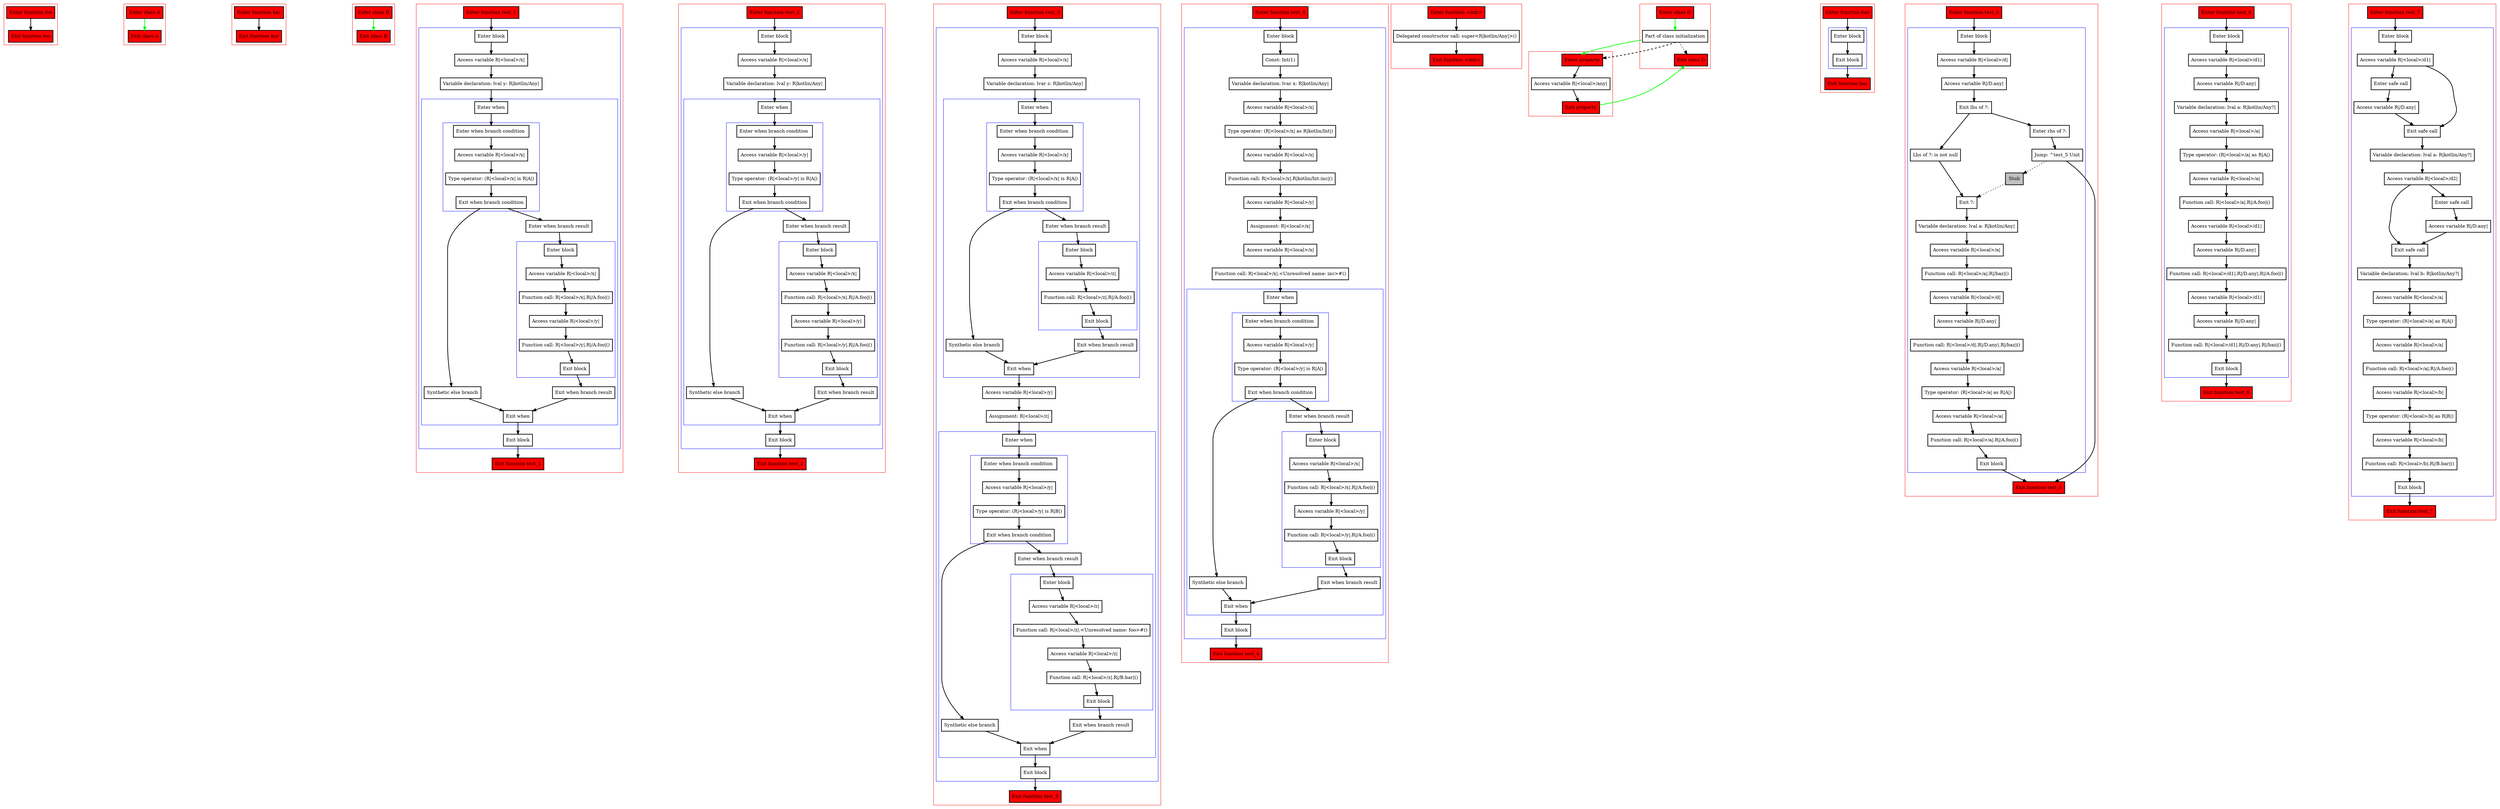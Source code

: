 digraph boundSmartcasts_kt {
    graph [nodesep=3]
    node [shape=box penwidth=2]
    edge [penwidth=2]

    subgraph cluster_0 {
        color=red
        0 [label="Enter function foo" style="filled" fillcolor=red];
        1 [label="Exit function foo" style="filled" fillcolor=red];
    }
    0 -> {1};

    subgraph cluster_1 {
        color=red
        2 [label="Enter class A" style="filled" fillcolor=red];
        3 [label="Exit class A" style="filled" fillcolor=red];
    }
    2 -> {3} [color=green];

    subgraph cluster_2 {
        color=red
        4 [label="Enter function bar" style="filled" fillcolor=red];
        5 [label="Exit function bar" style="filled" fillcolor=red];
    }
    4 -> {5};

    subgraph cluster_3 {
        color=red
        6 [label="Enter class B" style="filled" fillcolor=red];
        7 [label="Exit class B" style="filled" fillcolor=red];
    }
    6 -> {7} [color=green];

    subgraph cluster_4 {
        color=red
        8 [label="Enter function test_1" style="filled" fillcolor=red];
        subgraph cluster_5 {
            color=blue
            9 [label="Enter block"];
            10 [label="Access variable R|<local>/x|"];
            11 [label="Variable declaration: lval y: R|kotlin/Any|"];
            subgraph cluster_6 {
                color=blue
                12 [label="Enter when"];
                subgraph cluster_7 {
                    color=blue
                    13 [label="Enter when branch condition "];
                    14 [label="Access variable R|<local>/x|"];
                    15 [label="Type operator: (R|<local>/x| is R|A|)"];
                    16 [label="Exit when branch condition"];
                }
                17 [label="Synthetic else branch"];
                18 [label="Enter when branch result"];
                subgraph cluster_8 {
                    color=blue
                    19 [label="Enter block"];
                    20 [label="Access variable R|<local>/x|"];
                    21 [label="Function call: R|<local>/x|.R|/A.foo|()"];
                    22 [label="Access variable R|<local>/y|"];
                    23 [label="Function call: R|<local>/y|.R|/A.foo|()"];
                    24 [label="Exit block"];
                }
                25 [label="Exit when branch result"];
                26 [label="Exit when"];
            }
            27 [label="Exit block"];
        }
        28 [label="Exit function test_1" style="filled" fillcolor=red];
    }
    8 -> {9};
    9 -> {10};
    10 -> {11};
    11 -> {12};
    12 -> {13};
    13 -> {14};
    14 -> {15};
    15 -> {16};
    16 -> {18 17};
    17 -> {26};
    18 -> {19};
    19 -> {20};
    20 -> {21};
    21 -> {22};
    22 -> {23};
    23 -> {24};
    24 -> {25};
    25 -> {26};
    26 -> {27};
    27 -> {28};

    subgraph cluster_9 {
        color=red
        29 [label="Enter function test_2" style="filled" fillcolor=red];
        subgraph cluster_10 {
            color=blue
            30 [label="Enter block"];
            31 [label="Access variable R|<local>/x|"];
            32 [label="Variable declaration: lval y: R|kotlin/Any|"];
            subgraph cluster_11 {
                color=blue
                33 [label="Enter when"];
                subgraph cluster_12 {
                    color=blue
                    34 [label="Enter when branch condition "];
                    35 [label="Access variable R|<local>/y|"];
                    36 [label="Type operator: (R|<local>/y| is R|A|)"];
                    37 [label="Exit when branch condition"];
                }
                38 [label="Synthetic else branch"];
                39 [label="Enter when branch result"];
                subgraph cluster_13 {
                    color=blue
                    40 [label="Enter block"];
                    41 [label="Access variable R|<local>/x|"];
                    42 [label="Function call: R|<local>/x|.R|/A.foo|()"];
                    43 [label="Access variable R|<local>/y|"];
                    44 [label="Function call: R|<local>/y|.R|/A.foo|()"];
                    45 [label="Exit block"];
                }
                46 [label="Exit when branch result"];
                47 [label="Exit when"];
            }
            48 [label="Exit block"];
        }
        49 [label="Exit function test_2" style="filled" fillcolor=red];
    }
    29 -> {30};
    30 -> {31};
    31 -> {32};
    32 -> {33};
    33 -> {34};
    34 -> {35};
    35 -> {36};
    36 -> {37};
    37 -> {39 38};
    38 -> {47};
    39 -> {40};
    40 -> {41};
    41 -> {42};
    42 -> {43};
    43 -> {44};
    44 -> {45};
    45 -> {46};
    46 -> {47};
    47 -> {48};
    48 -> {49};

    subgraph cluster_14 {
        color=red
        50 [label="Enter function test_3" style="filled" fillcolor=red];
        subgraph cluster_15 {
            color=blue
            51 [label="Enter block"];
            52 [label="Access variable R|<local>/x|"];
            53 [label="Variable declaration: lvar z: R|kotlin/Any|"];
            subgraph cluster_16 {
                color=blue
                54 [label="Enter when"];
                subgraph cluster_17 {
                    color=blue
                    55 [label="Enter when branch condition "];
                    56 [label="Access variable R|<local>/x|"];
                    57 [label="Type operator: (R|<local>/x| is R|A|)"];
                    58 [label="Exit when branch condition"];
                }
                59 [label="Synthetic else branch"];
                60 [label="Enter when branch result"];
                subgraph cluster_18 {
                    color=blue
                    61 [label="Enter block"];
                    62 [label="Access variable R|<local>/z|"];
                    63 [label="Function call: R|<local>/z|.R|/A.foo|()"];
                    64 [label="Exit block"];
                }
                65 [label="Exit when branch result"];
                66 [label="Exit when"];
            }
            67 [label="Access variable R|<local>/y|"];
            68 [label="Assignment: R|<local>/z|"];
            subgraph cluster_19 {
                color=blue
                69 [label="Enter when"];
                subgraph cluster_20 {
                    color=blue
                    70 [label="Enter when branch condition "];
                    71 [label="Access variable R|<local>/y|"];
                    72 [label="Type operator: (R|<local>/y| is R|B|)"];
                    73 [label="Exit when branch condition"];
                }
                74 [label="Synthetic else branch"];
                75 [label="Enter when branch result"];
                subgraph cluster_21 {
                    color=blue
                    76 [label="Enter block"];
                    77 [label="Access variable R|<local>/z|"];
                    78 [label="Function call: R|<local>/z|.<Unresolved name: foo>#()"];
                    79 [label="Access variable R|<local>/z|"];
                    80 [label="Function call: R|<local>/z|.R|/B.bar|()"];
                    81 [label="Exit block"];
                }
                82 [label="Exit when branch result"];
                83 [label="Exit when"];
            }
            84 [label="Exit block"];
        }
        85 [label="Exit function test_3" style="filled" fillcolor=red];
    }
    50 -> {51};
    51 -> {52};
    52 -> {53};
    53 -> {54};
    54 -> {55};
    55 -> {56};
    56 -> {57};
    57 -> {58};
    58 -> {60 59};
    59 -> {66};
    60 -> {61};
    61 -> {62};
    62 -> {63};
    63 -> {64};
    64 -> {65};
    65 -> {66};
    66 -> {67};
    67 -> {68};
    68 -> {69};
    69 -> {70};
    70 -> {71};
    71 -> {72};
    72 -> {73};
    73 -> {75 74};
    74 -> {83};
    75 -> {76};
    76 -> {77};
    77 -> {78};
    78 -> {79};
    79 -> {80};
    80 -> {81};
    81 -> {82};
    82 -> {83};
    83 -> {84};
    84 -> {85};

    subgraph cluster_22 {
        color=red
        86 [label="Enter function test_4" style="filled" fillcolor=red];
        subgraph cluster_23 {
            color=blue
            87 [label="Enter block"];
            88 [label="Const: Int(1)"];
            89 [label="Variable declaration: lvar x: R|kotlin/Any|"];
            90 [label="Access variable R|<local>/x|"];
            91 [label="Type operator: (R|<local>/x| as R|kotlin/Int|)"];
            92 [label="Access variable R|<local>/x|"];
            93 [label="Function call: R|<local>/x|.R|kotlin/Int.inc|()"];
            94 [label="Access variable R|<local>/y|"];
            95 [label="Assignment: R|<local>/x|"];
            96 [label="Access variable R|<local>/x|"];
            97 [label="Function call: R|<local>/x|.<Unresolved name: inc>#()"];
            subgraph cluster_24 {
                color=blue
                98 [label="Enter when"];
                subgraph cluster_25 {
                    color=blue
                    99 [label="Enter when branch condition "];
                    100 [label="Access variable R|<local>/y|"];
                    101 [label="Type operator: (R|<local>/y| is R|A|)"];
                    102 [label="Exit when branch condition"];
                }
                103 [label="Synthetic else branch"];
                104 [label="Enter when branch result"];
                subgraph cluster_26 {
                    color=blue
                    105 [label="Enter block"];
                    106 [label="Access variable R|<local>/x|"];
                    107 [label="Function call: R|<local>/x|.R|/A.foo|()"];
                    108 [label="Access variable R|<local>/y|"];
                    109 [label="Function call: R|<local>/y|.R|/A.foo|()"];
                    110 [label="Exit block"];
                }
                111 [label="Exit when branch result"];
                112 [label="Exit when"];
            }
            113 [label="Exit block"];
        }
        114 [label="Exit function test_4" style="filled" fillcolor=red];
    }
    86 -> {87};
    87 -> {88};
    88 -> {89};
    89 -> {90};
    90 -> {91};
    91 -> {92};
    92 -> {93};
    93 -> {94};
    94 -> {95};
    95 -> {96};
    96 -> {97};
    97 -> {98};
    98 -> {99};
    99 -> {100};
    100 -> {101};
    101 -> {102};
    102 -> {104 103};
    103 -> {112};
    104 -> {105};
    105 -> {106};
    106 -> {107};
    107 -> {108};
    108 -> {109};
    109 -> {110};
    110 -> {111};
    111 -> {112};
    112 -> {113};
    113 -> {114};

    subgraph cluster_27 {
        color=red
        115 [label="Enter function <init>" style="filled" fillcolor=red];
        116 [label="Delegated constructor call: super<R|kotlin/Any|>()"];
        117 [label="Exit function <init>" style="filled" fillcolor=red];
    }
    115 -> {116};
    116 -> {117};

    subgraph cluster_28 {
        color=red
        118 [label="Enter property" style="filled" fillcolor=red];
        119 [label="Access variable R|<local>/any|"];
        120 [label="Exit property" style="filled" fillcolor=red];
    }
    118 -> {119};
    119 -> {120};
    120 -> {123} [color=green];

    subgraph cluster_29 {
        color=red
        121 [label="Enter class D" style="filled" fillcolor=red];
        122 [label="Part of class initialization"];
        123 [label="Exit class D" style="filled" fillcolor=red];
    }
    121 -> {122} [color=green];
    122 -> {123} [style=dotted];
    122 -> {118} [color=green];
    122 -> {118} [style=dashed];

    subgraph cluster_30 {
        color=red
        124 [label="Enter function baz" style="filled" fillcolor=red];
        subgraph cluster_31 {
            color=blue
            125 [label="Enter block"];
            126 [label="Exit block"];
        }
        127 [label="Exit function baz" style="filled" fillcolor=red];
    }
    124 -> {125};
    125 -> {126};
    126 -> {127};

    subgraph cluster_32 {
        color=red
        128 [label="Enter function test_5" style="filled" fillcolor=red];
        subgraph cluster_33 {
            color=blue
            129 [label="Enter block"];
            130 [label="Access variable R|<local>/d|"];
            131 [label="Access variable R|/D.any|"];
            132 [label="Exit lhs of ?:"];
            133 [label="Enter rhs of ?:"];
            134 [label="Jump: ^test_5 Unit"];
            135 [label="Stub" style="filled" fillcolor=gray];
            136 [label="Lhs of ?: is not null"];
            137 [label="Exit ?:"];
            138 [label="Variable declaration: lval a: R|kotlin/Any|"];
            139 [label="Access variable R|<local>/a|"];
            140 [label="Function call: R|<local>/a|.R|/baz|()"];
            141 [label="Access variable R|<local>/d|"];
            142 [label="Access variable R|/D.any|"];
            143 [label="Function call: R|<local>/d|.R|/D.any|.R|/baz|()"];
            144 [label="Access variable R|<local>/a|"];
            145 [label="Type operator: (R|<local>/a| as R|A|)"];
            146 [label="Access variable R|<local>/a|"];
            147 [label="Function call: R|<local>/a|.R|/A.foo|()"];
            148 [label="Exit block"];
        }
        149 [label="Exit function test_5" style="filled" fillcolor=red];
    }
    128 -> {129};
    129 -> {130};
    130 -> {131};
    131 -> {132};
    132 -> {136 133};
    133 -> {134};
    134 -> {149};
    134 -> {135} [style=dotted];
    135 -> {137} [style=dotted];
    136 -> {137};
    137 -> {138};
    138 -> {139};
    139 -> {140};
    140 -> {141};
    141 -> {142};
    142 -> {143};
    143 -> {144};
    144 -> {145};
    145 -> {146};
    146 -> {147};
    147 -> {148};
    148 -> {149};

    subgraph cluster_34 {
        color=red
        150 [label="Enter function test_6" style="filled" fillcolor=red];
        subgraph cluster_35 {
            color=blue
            151 [label="Enter block"];
            152 [label="Access variable R|<local>/d1|"];
            153 [label="Access variable R|/D.any|"];
            154 [label="Variable declaration: lval a: R|kotlin/Any?|"];
            155 [label="Access variable R|<local>/a|"];
            156 [label="Type operator: (R|<local>/a| as R|A|)"];
            157 [label="Access variable R|<local>/a|"];
            158 [label="Function call: R|<local>/a|.R|/A.foo|()"];
            159 [label="Access variable R|<local>/d1|"];
            160 [label="Access variable R|/D.any|"];
            161 [label="Function call: R|<local>/d1|.R|/D.any|.R|/A.foo|()"];
            162 [label="Access variable R|<local>/d1|"];
            163 [label="Access variable R|/D.any|"];
            164 [label="Function call: R|<local>/d1|.R|/D.any|.R|/baz|()"];
            165 [label="Exit block"];
        }
        166 [label="Exit function test_6" style="filled" fillcolor=red];
    }
    150 -> {151};
    151 -> {152};
    152 -> {153};
    153 -> {154};
    154 -> {155};
    155 -> {156};
    156 -> {157};
    157 -> {158};
    158 -> {159};
    159 -> {160};
    160 -> {161};
    161 -> {162};
    162 -> {163};
    163 -> {164};
    164 -> {165};
    165 -> {166};

    subgraph cluster_36 {
        color=red
        167 [label="Enter function test_7" style="filled" fillcolor=red];
        subgraph cluster_37 {
            color=blue
            168 [label="Enter block"];
            169 [label="Access variable R|<local>/d1|"];
            170 [label="Enter safe call"];
            171 [label="Access variable R|/D.any|"];
            172 [label="Exit safe call"];
            173 [label="Variable declaration: lval a: R|kotlin/Any?|"];
            174 [label="Access variable R|<local>/d2|"];
            175 [label="Enter safe call"];
            176 [label="Access variable R|/D.any|"];
            177 [label="Exit safe call"];
            178 [label="Variable declaration: lval b: R|kotlin/Any?|"];
            179 [label="Access variable R|<local>/a|"];
            180 [label="Type operator: (R|<local>/a| as R|A|)"];
            181 [label="Access variable R|<local>/a|"];
            182 [label="Function call: R|<local>/a|.R|/A.foo|()"];
            183 [label="Access variable R|<local>/b|"];
            184 [label="Type operator: (R|<local>/b| as R|B|)"];
            185 [label="Access variable R|<local>/b|"];
            186 [label="Function call: R|<local>/b|.R|/B.bar|()"];
            187 [label="Exit block"];
        }
        188 [label="Exit function test_7" style="filled" fillcolor=red];
    }
    167 -> {168};
    168 -> {169};
    169 -> {170 172};
    170 -> {171};
    171 -> {172};
    172 -> {173};
    173 -> {174};
    174 -> {175 177};
    175 -> {176};
    176 -> {177};
    177 -> {178};
    178 -> {179};
    179 -> {180};
    180 -> {181};
    181 -> {182};
    182 -> {183};
    183 -> {184};
    184 -> {185};
    185 -> {186};
    186 -> {187};
    187 -> {188};

}
